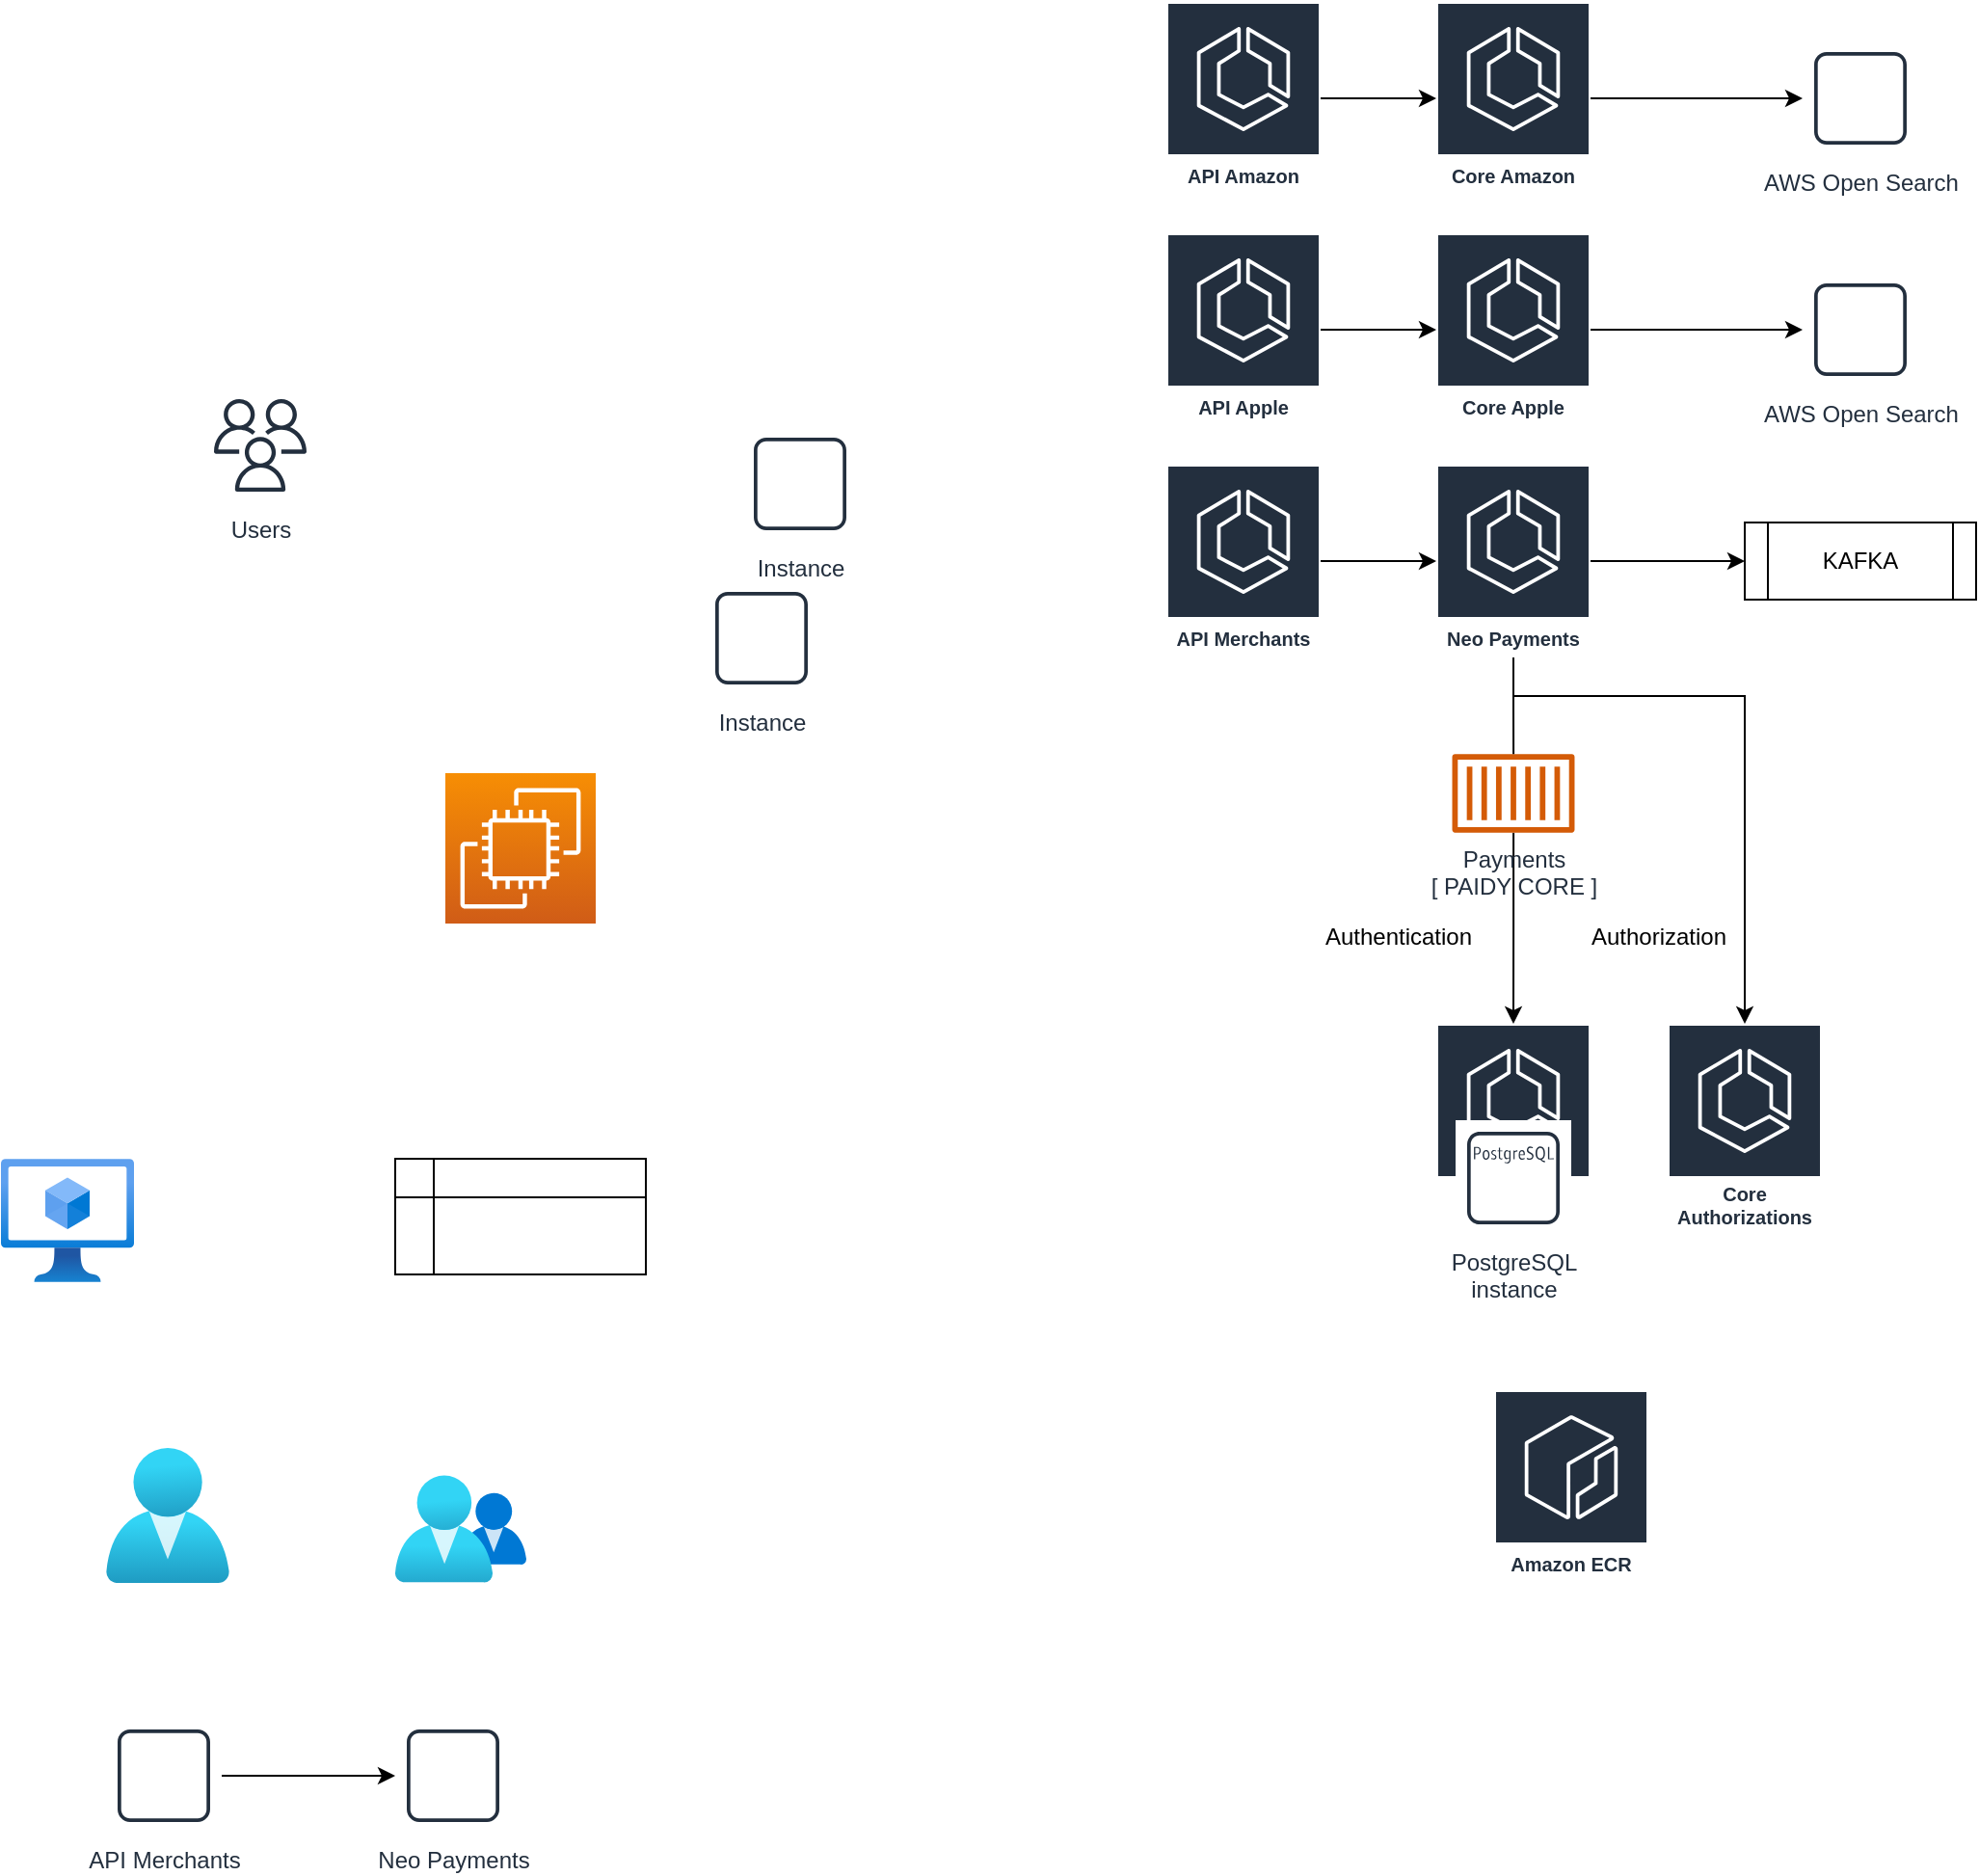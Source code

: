 <mxfile version="20.2.8" type="github">
  <diagram id="Tv0-e5yDDcxMVYFDujWC" name="Page-1">
    <mxGraphModel dx="2574" dy="1428" grid="1" gridSize="10" guides="1" tooltips="1" connect="1" arrows="1" fold="1" page="1" pageScale="1" pageWidth="4681" pageHeight="3300" math="0" shadow="0">
      <root>
        <mxCell id="0" />
        <mxCell id="1" parent="0" />
        <mxCell id="3d-25gogKRdBtMOLDOpQ-7" value="" style="shape=internalStorage;whiteSpace=wrap;html=1;backgroundOutline=1;" parent="1" vertex="1">
          <mxGeometry x="380" y="640" width="130" height="60" as="geometry" />
        </mxCell>
        <mxCell id="3d-25gogKRdBtMOLDOpQ-8" value="Amazon ECR" style="outlineConnect=0;fontColor=#232F3E;gradientColor=none;strokeColor=#ffffff;fillColor=#232F3E;dashed=0;verticalLabelPosition=middle;verticalAlign=bottom;align=center;html=1;whiteSpace=wrap;fontSize=10;fontStyle=1;spacing=3;shape=mxgraph.aws4.productIcon;prIcon=mxgraph.aws4.ecr;" parent="1" vertex="1">
          <mxGeometry x="950" y="760" width="80" height="100" as="geometry" />
        </mxCell>
        <mxCell id="aRbZgq7QH_rbILeekDce-1" value="" style="aspect=fixed;html=1;points=[];align=center;image;fontSize=12;image=img/lib/azure2/compute/Virtual_Machines_Classic.svg;" parent="1" vertex="1">
          <mxGeometry x="175.5" y="640" width="69" height="64" as="geometry" />
        </mxCell>
        <mxCell id="aRbZgq7QH_rbILeekDce-2" value="" style="points=[[0,0,0],[0.25,0,0],[0.5,0,0],[0.75,0,0],[1,0,0],[0,1,0],[0.25,1,0],[0.5,1,0],[0.75,1,0],[1,1,0],[0,0.25,0],[0,0.5,0],[0,0.75,0],[1,0.25,0],[1,0.5,0],[1,0.75,0]];outlineConnect=0;fontColor=#232F3E;gradientColor=#F78E04;gradientDirection=north;fillColor=#D05C17;strokeColor=#ffffff;dashed=0;verticalLabelPosition=bottom;verticalAlign=top;align=center;html=1;fontSize=12;fontStyle=0;aspect=fixed;shape=mxgraph.aws4.resourceIcon;resIcon=mxgraph.aws4.ec2;" parent="1" vertex="1">
          <mxGeometry x="406" y="440" width="78" height="78" as="geometry" />
        </mxCell>
        <mxCell id="aRbZgq7QH_rbILeekDce-4" value="Users" style="outlineConnect=0;fontColor=#232F3E;gradientColor=none;strokeColor=#232F3E;fillColor=#ffffff;dashed=0;verticalLabelPosition=bottom;verticalAlign=top;align=center;html=1;fontSize=12;fontStyle=0;aspect=fixed;shape=mxgraph.aws4.resourceIcon;resIcon=mxgraph.aws4.users;" parent="1" vertex="1">
          <mxGeometry x="280" y="240" width="60" height="60" as="geometry" />
        </mxCell>
        <mxCell id="aRbZgq7QH_rbILeekDce-5" value="" style="aspect=fixed;html=1;points=[];align=center;image;fontSize=12;image=img/lib/azure2/identity/Users.svg;" parent="1" vertex="1">
          <mxGeometry x="230" y="790" width="64" height="70" as="geometry" />
        </mxCell>
        <mxCell id="aRbZgq7QH_rbILeekDce-6" value="" style="aspect=fixed;html=1;points=[];align=center;image;fontSize=12;image=img/lib/azure2/identity/Groups.svg;" parent="1" vertex="1">
          <mxGeometry x="380" y="804" width="68" height="56.0" as="geometry" />
        </mxCell>
        <mxCell id="a9I8P6pw2fbRL0gJFQXK-1" value="KAFKA" style="shape=process;whiteSpace=wrap;html=1;backgroundOutline=1;" vertex="1" parent="1">
          <mxGeometry x="1080" y="310" width="120" height="40" as="geometry" />
        </mxCell>
        <mxCell id="a9I8P6pw2fbRL0gJFQXK-6" value="" style="edgeStyle=orthogonalEdgeStyle;rounded=0;orthogonalLoop=1;jettySize=auto;html=1;" edge="1" parent="1" source="a9I8P6pw2fbRL0gJFQXK-2" target="a9I8P6pw2fbRL0gJFQXK-5">
          <mxGeometry relative="1" as="geometry" />
        </mxCell>
        <mxCell id="a9I8P6pw2fbRL0gJFQXK-2" value="API Merchants" style="sketch=0;outlineConnect=0;fontColor=#232F3E;gradientColor=none;strokeColor=#232F3E;fillColor=#ffffff;dashed=0;verticalLabelPosition=bottom;verticalAlign=top;align=center;html=1;fontSize=12;fontStyle=0;aspect=fixed;shape=mxgraph.aws4.resourceIcon;resIcon=mxgraph.aws4.instance;" vertex="1" parent="1">
          <mxGeometry x="230" y="930" width="60" height="60" as="geometry" />
        </mxCell>
        <mxCell id="a9I8P6pw2fbRL0gJFQXK-3" value="Instance" style="sketch=0;outlineConnect=0;fontColor=#232F3E;gradientColor=none;strokeColor=#232F3E;fillColor=#ffffff;dashed=0;verticalLabelPosition=bottom;verticalAlign=top;align=center;html=1;fontSize=12;fontStyle=0;aspect=fixed;shape=mxgraph.aws4.resourceIcon;resIcon=mxgraph.aws4.instance;" vertex="1" parent="1">
          <mxGeometry x="540" y="340" width="60" height="60" as="geometry" />
        </mxCell>
        <mxCell id="a9I8P6pw2fbRL0gJFQXK-13" style="edgeStyle=orthogonalEdgeStyle;rounded=0;orthogonalLoop=1;jettySize=auto;html=1;" edge="1" parent="1" source="a9I8P6pw2fbRL0gJFQXK-15" target="a9I8P6pw2fbRL0gJFQXK-1">
          <mxGeometry relative="1" as="geometry" />
        </mxCell>
        <mxCell id="a9I8P6pw2fbRL0gJFQXK-5" value="Neo Payments" style="sketch=0;outlineConnect=0;fontColor=#232F3E;gradientColor=none;strokeColor=#232F3E;fillColor=#ffffff;dashed=0;verticalLabelPosition=bottom;verticalAlign=top;align=center;html=1;fontSize=12;fontStyle=0;aspect=fixed;shape=mxgraph.aws4.resourceIcon;resIcon=mxgraph.aws4.instance;" vertex="1" parent="1">
          <mxGeometry x="380" y="930" width="60" height="60" as="geometry" />
        </mxCell>
        <mxCell id="a9I8P6pw2fbRL0gJFQXK-7" value="Instance" style="sketch=0;outlineConnect=0;fontColor=#232F3E;gradientColor=none;strokeColor=#232F3E;fillColor=#ffffff;dashed=0;verticalLabelPosition=bottom;verticalAlign=top;align=center;html=1;fontSize=12;fontStyle=0;aspect=fixed;shape=mxgraph.aws4.resourceIcon;resIcon=mxgraph.aws4.instance;" vertex="1" parent="1">
          <mxGeometry x="560" y="260" width="60" height="60" as="geometry" />
        </mxCell>
        <mxCell id="a9I8P6pw2fbRL0gJFQXK-10" value="AWS Open Search" style="sketch=0;outlineConnect=0;fontColor=#232F3E;gradientColor=none;strokeColor=#232F3E;fillColor=#ffffff;dashed=0;verticalLabelPosition=bottom;verticalAlign=top;align=center;html=1;fontSize=12;fontStyle=0;aspect=fixed;shape=mxgraph.aws4.resourceIcon;resIcon=mxgraph.aws4.instance;" vertex="1" parent="1">
          <mxGeometry x="1110" y="180" width="60" height="60" as="geometry" />
        </mxCell>
        <mxCell id="a9I8P6pw2fbRL0gJFQXK-16" style="edgeStyle=orthogonalEdgeStyle;rounded=0;orthogonalLoop=1;jettySize=auto;html=1;" edge="1" parent="1" source="a9I8P6pw2fbRL0gJFQXK-14" target="a9I8P6pw2fbRL0gJFQXK-15">
          <mxGeometry relative="1" as="geometry" />
        </mxCell>
        <mxCell id="a9I8P6pw2fbRL0gJFQXK-14" value="API Merchants" style="sketch=0;outlineConnect=0;fontColor=#232F3E;gradientColor=none;strokeColor=#ffffff;fillColor=#232F3E;dashed=0;verticalLabelPosition=middle;verticalAlign=bottom;align=center;html=1;whiteSpace=wrap;fontSize=10;fontStyle=1;spacing=3;shape=mxgraph.aws4.productIcon;prIcon=mxgraph.aws4.ecs;" vertex="1" parent="1">
          <mxGeometry x="780" y="280" width="80" height="100" as="geometry" />
        </mxCell>
        <mxCell id="a9I8P6pw2fbRL0gJFQXK-18" style="edgeStyle=orthogonalEdgeStyle;rounded=0;orthogonalLoop=1;jettySize=auto;html=1;startArrow=none;" edge="1" parent="1" source="a9I8P6pw2fbRL0gJFQXK-34" target="a9I8P6pw2fbRL0gJFQXK-17">
          <mxGeometry relative="1" as="geometry" />
        </mxCell>
        <mxCell id="a9I8P6pw2fbRL0gJFQXK-21" style="edgeStyle=orthogonalEdgeStyle;rounded=0;orthogonalLoop=1;jettySize=auto;html=1;" edge="1" parent="1" source="a9I8P6pw2fbRL0gJFQXK-15" target="a9I8P6pw2fbRL0gJFQXK-20">
          <mxGeometry relative="1" as="geometry">
            <Array as="points">
              <mxPoint x="960" y="400" />
              <mxPoint x="1080" y="400" />
            </Array>
          </mxGeometry>
        </mxCell>
        <mxCell id="a9I8P6pw2fbRL0gJFQXK-15" value="Neo Payments" style="sketch=0;outlineConnect=0;fontColor=#232F3E;gradientColor=none;strokeColor=#ffffff;fillColor=#232F3E;dashed=0;verticalLabelPosition=middle;verticalAlign=bottom;align=center;html=1;whiteSpace=wrap;fontSize=10;fontStyle=1;spacing=3;shape=mxgraph.aws4.productIcon;prIcon=mxgraph.aws4.ecs;" vertex="1" parent="1">
          <mxGeometry x="920" y="280" width="80" height="100" as="geometry" />
        </mxCell>
        <mxCell id="a9I8P6pw2fbRL0gJFQXK-17" value="Core Consumers" style="sketch=0;outlineConnect=0;fontColor=#232F3E;gradientColor=none;strokeColor=#ffffff;fillColor=#232F3E;dashed=0;verticalLabelPosition=middle;verticalAlign=bottom;align=center;html=1;whiteSpace=wrap;fontSize=10;fontStyle=1;spacing=3;shape=mxgraph.aws4.productIcon;prIcon=mxgraph.aws4.ecs;" vertex="1" parent="1">
          <mxGeometry x="920" y="570" width="80" height="110" as="geometry" />
        </mxCell>
        <mxCell id="a9I8P6pw2fbRL0gJFQXK-19" value="Authentication" style="text;html=1;align=center;verticalAlign=middle;resizable=0;points=[];autosize=1;strokeColor=none;fillColor=none;" vertex="1" parent="1">
          <mxGeometry x="850" y="510" width="100" height="30" as="geometry" />
        </mxCell>
        <mxCell id="a9I8P6pw2fbRL0gJFQXK-20" value="Core Authorizations" style="sketch=0;outlineConnect=0;fontColor=#232F3E;gradientColor=none;strokeColor=#ffffff;fillColor=#232F3E;dashed=0;verticalLabelPosition=middle;verticalAlign=bottom;align=center;html=1;whiteSpace=wrap;fontSize=10;fontStyle=1;spacing=3;shape=mxgraph.aws4.productIcon;prIcon=mxgraph.aws4.ecs;" vertex="1" parent="1">
          <mxGeometry x="1040" y="570" width="80" height="110" as="geometry" />
        </mxCell>
        <mxCell id="a9I8P6pw2fbRL0gJFQXK-22" value="Authorization" style="text;html=1;align=center;verticalAlign=middle;resizable=0;points=[];autosize=1;strokeColor=none;fillColor=none;" vertex="1" parent="1">
          <mxGeometry x="990" y="510" width="90" height="30" as="geometry" />
        </mxCell>
        <mxCell id="a9I8P6pw2fbRL0gJFQXK-29" style="edgeStyle=orthogonalEdgeStyle;rounded=0;orthogonalLoop=1;jettySize=auto;html=1;" edge="1" parent="1" source="a9I8P6pw2fbRL0gJFQXK-23" target="a9I8P6pw2fbRL0gJFQXK-10">
          <mxGeometry relative="1" as="geometry" />
        </mxCell>
        <mxCell id="a9I8P6pw2fbRL0gJFQXK-23" value="Core Apple" style="sketch=0;outlineConnect=0;fontColor=#232F3E;gradientColor=none;strokeColor=#ffffff;fillColor=#232F3E;dashed=0;verticalLabelPosition=middle;verticalAlign=bottom;align=center;html=1;whiteSpace=wrap;fontSize=10;fontStyle=1;spacing=3;shape=mxgraph.aws4.productIcon;prIcon=mxgraph.aws4.ecs;" vertex="1" parent="1">
          <mxGeometry x="920" y="160" width="80" height="100" as="geometry" />
        </mxCell>
        <mxCell id="a9I8P6pw2fbRL0gJFQXK-24" value="PostgreSQL&#xa;instance" style="sketch=0;outlineConnect=0;fontColor=#232F3E;gradientColor=none;strokeColor=#232F3E;fillColor=#ffffff;dashed=0;verticalLabelPosition=bottom;verticalAlign=top;align=center;html=1;fontSize=12;fontStyle=0;aspect=fixed;shape=mxgraph.aws4.resourceIcon;resIcon=mxgraph.aws4.postgresql_instance;" vertex="1" parent="1">
          <mxGeometry x="930" y="620" width="60" height="60" as="geometry" />
        </mxCell>
        <mxCell id="a9I8P6pw2fbRL0gJFQXK-33" style="edgeStyle=orthogonalEdgeStyle;rounded=0;orthogonalLoop=1;jettySize=auto;html=1;" edge="1" parent="1" source="a9I8P6pw2fbRL0gJFQXK-25" target="a9I8P6pw2fbRL0gJFQXK-23">
          <mxGeometry relative="1" as="geometry" />
        </mxCell>
        <mxCell id="a9I8P6pw2fbRL0gJFQXK-25" value="API Apple" style="sketch=0;outlineConnect=0;fontColor=#232F3E;gradientColor=none;strokeColor=#ffffff;fillColor=#232F3E;dashed=0;verticalLabelPosition=middle;verticalAlign=bottom;align=center;html=1;whiteSpace=wrap;fontSize=10;fontStyle=1;spacing=3;shape=mxgraph.aws4.productIcon;prIcon=mxgraph.aws4.ecs;" vertex="1" parent="1">
          <mxGeometry x="780" y="160" width="80" height="100" as="geometry" />
        </mxCell>
        <mxCell id="a9I8P6pw2fbRL0gJFQXK-32" style="edgeStyle=orthogonalEdgeStyle;rounded=0;orthogonalLoop=1;jettySize=auto;html=1;" edge="1" parent="1" source="a9I8P6pw2fbRL0gJFQXK-26" target="a9I8P6pw2fbRL0gJFQXK-27">
          <mxGeometry relative="1" as="geometry" />
        </mxCell>
        <mxCell id="a9I8P6pw2fbRL0gJFQXK-26" value="API Amazon" style="sketch=0;outlineConnect=0;fontColor=#232F3E;gradientColor=none;strokeColor=#ffffff;fillColor=#232F3E;dashed=0;verticalLabelPosition=middle;verticalAlign=bottom;align=center;html=1;whiteSpace=wrap;fontSize=10;fontStyle=1;spacing=3;shape=mxgraph.aws4.productIcon;prIcon=mxgraph.aws4.ecs;" vertex="1" parent="1">
          <mxGeometry x="780" y="40" width="80" height="100" as="geometry" />
        </mxCell>
        <mxCell id="a9I8P6pw2fbRL0gJFQXK-31" style="edgeStyle=orthogonalEdgeStyle;rounded=0;orthogonalLoop=1;jettySize=auto;html=1;" edge="1" parent="1" source="a9I8P6pw2fbRL0gJFQXK-27" target="a9I8P6pw2fbRL0gJFQXK-30">
          <mxGeometry relative="1" as="geometry" />
        </mxCell>
        <mxCell id="a9I8P6pw2fbRL0gJFQXK-27" value="Core Amazon" style="sketch=0;outlineConnect=0;fontColor=#232F3E;gradientColor=none;strokeColor=#ffffff;fillColor=#232F3E;dashed=0;verticalLabelPosition=middle;verticalAlign=bottom;align=center;html=1;whiteSpace=wrap;fontSize=10;fontStyle=1;spacing=3;shape=mxgraph.aws4.productIcon;prIcon=mxgraph.aws4.ecs;" vertex="1" parent="1">
          <mxGeometry x="920" y="40" width="80" height="100" as="geometry" />
        </mxCell>
        <mxCell id="a9I8P6pw2fbRL0gJFQXK-30" value="AWS Open Search" style="sketch=0;outlineConnect=0;fontColor=#232F3E;gradientColor=none;strokeColor=#232F3E;fillColor=#ffffff;dashed=0;verticalLabelPosition=bottom;verticalAlign=top;align=center;html=1;fontSize=12;fontStyle=0;aspect=fixed;shape=mxgraph.aws4.resourceIcon;resIcon=mxgraph.aws4.instance;" vertex="1" parent="1">
          <mxGeometry x="1110" y="60" width="60" height="60" as="geometry" />
        </mxCell>
        <mxCell id="a9I8P6pw2fbRL0gJFQXK-34" value="Payments&lt;br&gt;[ PAIDY CORE ]" style="sketch=0;outlineConnect=0;fontColor=#232F3E;gradientColor=none;fillColor=#D45B07;strokeColor=none;dashed=0;verticalLabelPosition=bottom;verticalAlign=top;align=center;html=1;fontSize=12;fontStyle=0;aspect=fixed;pointerEvents=1;shape=mxgraph.aws4.container_1;" vertex="1" parent="1">
          <mxGeometry x="928.26" y="430" width="63.48" height="41" as="geometry" />
        </mxCell>
        <mxCell id="a9I8P6pw2fbRL0gJFQXK-35" value="" style="edgeStyle=orthogonalEdgeStyle;rounded=0;orthogonalLoop=1;jettySize=auto;html=1;endArrow=none;" edge="1" parent="1" source="a9I8P6pw2fbRL0gJFQXK-15" target="a9I8P6pw2fbRL0gJFQXK-34">
          <mxGeometry relative="1" as="geometry">
            <mxPoint x="960" y="380" as="sourcePoint" />
            <mxPoint x="960" y="570" as="targetPoint" />
          </mxGeometry>
        </mxCell>
      </root>
    </mxGraphModel>
  </diagram>
</mxfile>
